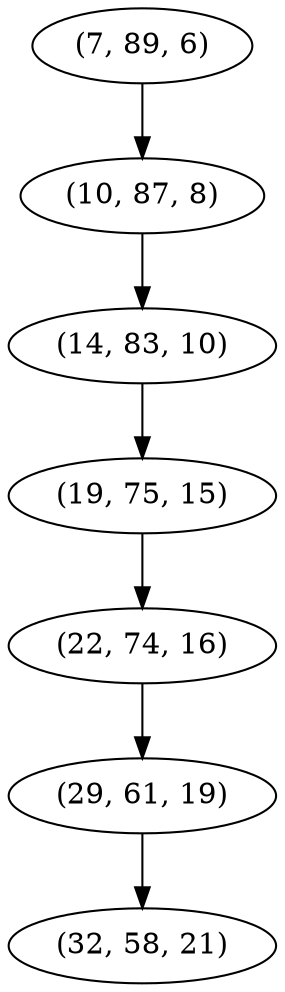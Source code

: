 digraph tree {
    "(7, 89, 6)";
    "(10, 87, 8)";
    "(14, 83, 10)";
    "(19, 75, 15)";
    "(22, 74, 16)";
    "(29, 61, 19)";
    "(32, 58, 21)";
    "(7, 89, 6)" -> "(10, 87, 8)";
    "(10, 87, 8)" -> "(14, 83, 10)";
    "(14, 83, 10)" -> "(19, 75, 15)";
    "(19, 75, 15)" -> "(22, 74, 16)";
    "(22, 74, 16)" -> "(29, 61, 19)";
    "(29, 61, 19)" -> "(32, 58, 21)";
}
